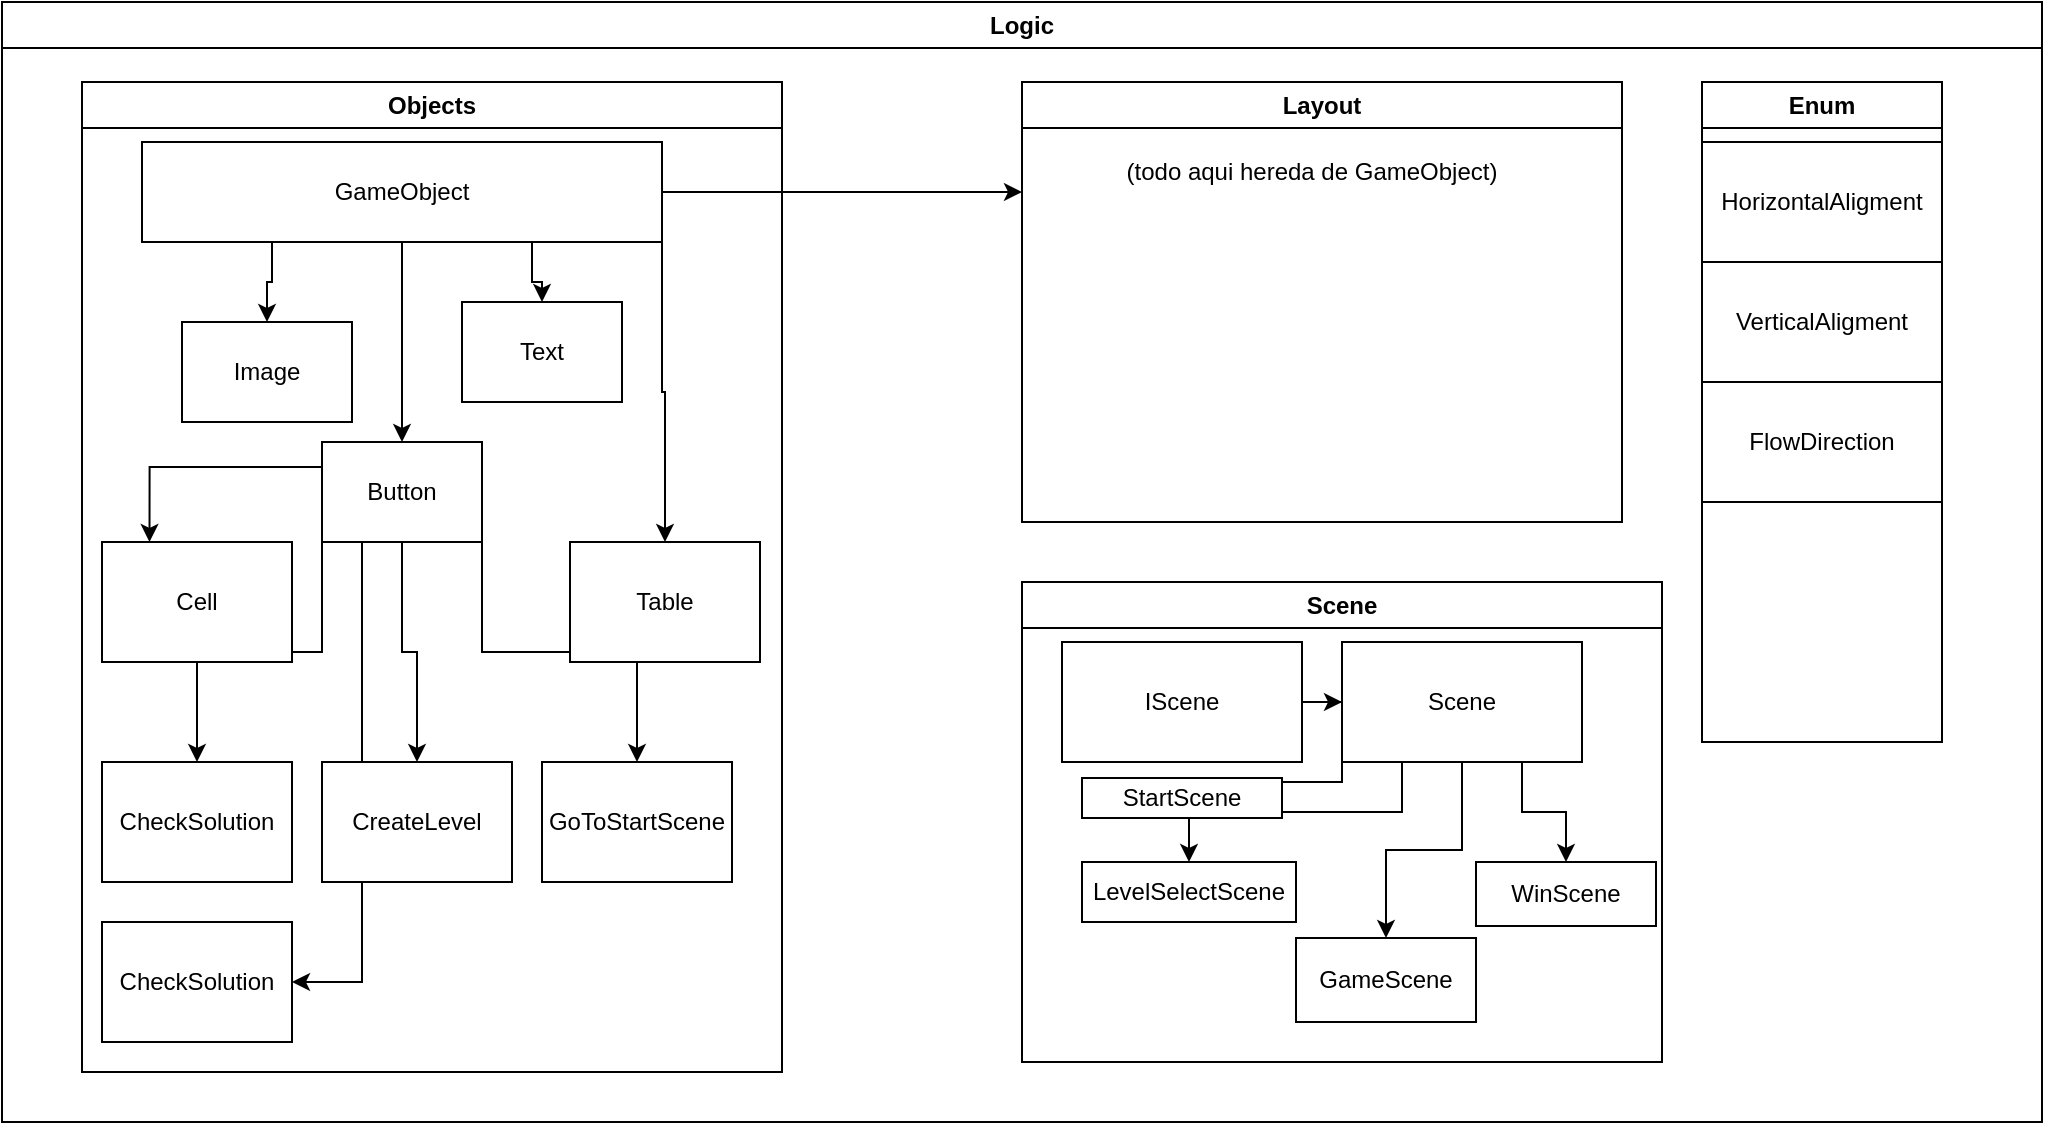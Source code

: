 <mxfile version="20.5.3" type="google"><diagram id="C5RBs43oDa-KdzZeNtuy" name="Page-1"><mxGraphModel grid="1" page="1" gridSize="10" guides="1" tooltips="1" connect="1" arrows="1" fold="1" pageScale="1" pageWidth="827" pageHeight="1169" math="0" shadow="0"><root><mxCell id="WIyWlLk6GJQsqaUBKTNV-0"/><mxCell id="WIyWlLk6GJQsqaUBKTNV-1" parent="WIyWlLk6GJQsqaUBKTNV-0"/><mxCell id="M0haU_cVs0vvVym0ZDuF-16" value="Logic" style="swimlane;whiteSpace=wrap;html=1;swimlaneLine=1;" vertex="1" parent="WIyWlLk6GJQsqaUBKTNV-1"><mxGeometry x="140" y="-448" width="1020" height="560" as="geometry"/></mxCell><mxCell id="M0haU_cVs0vvVym0ZDuF-20" value="Layout" style="swimlane;whiteSpace=wrap;html=1;startSize=23;" vertex="1" parent="M0haU_cVs0vvVym0ZDuF-16"><mxGeometry x="510" y="40" width="300" height="220" as="geometry"/></mxCell><mxCell id="M0haU_cVs0vvVym0ZDuF-158" value="(todo aqui hereda de GameObject)" style="text;html=1;strokeColor=none;fillColor=none;align=center;verticalAlign=middle;whiteSpace=wrap;rounded=0;" vertex="1" parent="M0haU_cVs0vvVym0ZDuF-20"><mxGeometry x="30" y="30" width="230" height="30" as="geometry"/></mxCell><mxCell id="M0haU_cVs0vvVym0ZDuF-104" value="Objects" style="swimlane;whiteSpace=wrap;html=1;" vertex="1" parent="M0haU_cVs0vvVym0ZDuF-16"><mxGeometry x="40" y="40" width="350" height="495" as="geometry"/></mxCell><mxCell id="M0haU_cVs0vvVym0ZDuF-153" style="edgeStyle=orthogonalEdgeStyle;rounded=0;orthogonalLoop=1;jettySize=auto;html=1;exitX=0.5;exitY=1;exitDx=0;exitDy=0;" edge="1" parent="M0haU_cVs0vvVym0ZDuF-104" source="M0haU_cVs0vvVym0ZDuF-149" target="M0haU_cVs0vvVym0ZDuF-151"><mxGeometry relative="1" as="geometry"/></mxCell><mxCell id="M0haU_cVs0vvVym0ZDuF-154" style="edgeStyle=orthogonalEdgeStyle;rounded=0;orthogonalLoop=1;jettySize=auto;html=1;exitX=0.25;exitY=1;exitDx=0;exitDy=0;" edge="1" parent="M0haU_cVs0vvVym0ZDuF-104" source="M0haU_cVs0vvVym0ZDuF-149" target="M0haU_cVs0vvVym0ZDuF-150"><mxGeometry relative="1" as="geometry"/></mxCell><mxCell id="M0haU_cVs0vvVym0ZDuF-155" style="edgeStyle=orthogonalEdgeStyle;rounded=0;orthogonalLoop=1;jettySize=auto;html=1;exitX=0.75;exitY=1;exitDx=0;exitDy=0;" edge="1" parent="M0haU_cVs0vvVym0ZDuF-104" source="M0haU_cVs0vvVym0ZDuF-149" target="M0haU_cVs0vvVym0ZDuF-152"><mxGeometry relative="1" as="geometry"/></mxCell><mxCell id="M0haU_cVs0vvVym0ZDuF-162" style="edgeStyle=orthogonalEdgeStyle;rounded=0;orthogonalLoop=1;jettySize=auto;html=1;exitX=1;exitY=1;exitDx=0;exitDy=0;" edge="1" parent="M0haU_cVs0vvVym0ZDuF-104" source="M0haU_cVs0vvVym0ZDuF-149" target="M0haU_cVs0vvVym0ZDuF-161"><mxGeometry relative="1" as="geometry"/></mxCell><mxCell id="M0haU_cVs0vvVym0ZDuF-149" value="GameObject" style="rounded=0;whiteSpace=wrap;html=1;" vertex="1" parent="M0haU_cVs0vvVym0ZDuF-104"><mxGeometry x="30" y="30" width="260" height="50" as="geometry"/></mxCell><mxCell id="M0haU_cVs0vvVym0ZDuF-150" value="Image" style="rounded=0;whiteSpace=wrap;html=1;" vertex="1" parent="M0haU_cVs0vvVym0ZDuF-104"><mxGeometry x="50" y="120" width="85" height="50" as="geometry"/></mxCell><mxCell id="M0haU_cVs0vvVym0ZDuF-165" style="edgeStyle=orthogonalEdgeStyle;rounded=0;orthogonalLoop=1;jettySize=auto;html=1;exitX=0;exitY=0.25;exitDx=0;exitDy=0;entryX=0.25;entryY=0;entryDx=0;entryDy=0;" edge="1" parent="M0haU_cVs0vvVym0ZDuF-104" source="M0haU_cVs0vvVym0ZDuF-151" target="M0haU_cVs0vvVym0ZDuF-156"><mxGeometry relative="1" as="geometry"/></mxCell><mxCell id="M0haU_cVs0vvVym0ZDuF-170" style="edgeStyle=orthogonalEdgeStyle;rounded=0;orthogonalLoop=1;jettySize=auto;html=1;exitX=0;exitY=1;exitDx=0;exitDy=0;" edge="1" parent="M0haU_cVs0vvVym0ZDuF-104" source="M0haU_cVs0vvVym0ZDuF-151" target="M0haU_cVs0vvVym0ZDuF-166"><mxGeometry relative="1" as="geometry"/></mxCell><mxCell id="M0haU_cVs0vvVym0ZDuF-171" style="edgeStyle=orthogonalEdgeStyle;rounded=0;orthogonalLoop=1;jettySize=auto;html=1;exitX=0.5;exitY=1;exitDx=0;exitDy=0;" edge="1" parent="M0haU_cVs0vvVym0ZDuF-104" source="M0haU_cVs0vvVym0ZDuF-151" target="M0haU_cVs0vvVym0ZDuF-167"><mxGeometry relative="1" as="geometry"/></mxCell><mxCell id="M0haU_cVs0vvVym0ZDuF-172" style="edgeStyle=orthogonalEdgeStyle;rounded=0;orthogonalLoop=1;jettySize=auto;html=1;exitX=1;exitY=1;exitDx=0;exitDy=0;entryX=0.5;entryY=0;entryDx=0;entryDy=0;" edge="1" parent="M0haU_cVs0vvVym0ZDuF-104" source="M0haU_cVs0vvVym0ZDuF-151" target="M0haU_cVs0vvVym0ZDuF-168"><mxGeometry relative="1" as="geometry"/></mxCell><mxCell id="M0haU_cVs0vvVym0ZDuF-173" style="edgeStyle=orthogonalEdgeStyle;rounded=0;orthogonalLoop=1;jettySize=auto;html=1;exitX=0.25;exitY=1;exitDx=0;exitDy=0;entryX=1;entryY=0.5;entryDx=0;entryDy=0;" edge="1" parent="M0haU_cVs0vvVym0ZDuF-104" source="M0haU_cVs0vvVym0ZDuF-151" target="M0haU_cVs0vvVym0ZDuF-169"><mxGeometry relative="1" as="geometry"/></mxCell><mxCell id="M0haU_cVs0vvVym0ZDuF-151" value="Button" style="rounded=0;whiteSpace=wrap;html=1;" vertex="1" parent="M0haU_cVs0vvVym0ZDuF-104"><mxGeometry x="120" y="180" width="80" height="50" as="geometry"/></mxCell><mxCell id="M0haU_cVs0vvVym0ZDuF-152" value="Text" style="rounded=0;whiteSpace=wrap;html=1;" vertex="1" parent="M0haU_cVs0vvVym0ZDuF-104"><mxGeometry x="190" y="110" width="80" height="50" as="geometry"/></mxCell><mxCell id="M0haU_cVs0vvVym0ZDuF-156" value="Cell" style="rounded=0;whiteSpace=wrap;html=1;" vertex="1" parent="M0haU_cVs0vvVym0ZDuF-104"><mxGeometry x="10" y="230" width="95" height="60" as="geometry"/></mxCell><mxCell id="M0haU_cVs0vvVym0ZDuF-161" value="Table" style="rounded=0;whiteSpace=wrap;html=1;" vertex="1" parent="M0haU_cVs0vvVym0ZDuF-104"><mxGeometry x="244" y="230" width="95" height="60" as="geometry"/></mxCell><mxCell id="M0haU_cVs0vvVym0ZDuF-166" value="CheckSolution" style="rounded=0;whiteSpace=wrap;html=1;" vertex="1" parent="M0haU_cVs0vvVym0ZDuF-104"><mxGeometry x="10" y="340" width="95" height="60" as="geometry"/></mxCell><mxCell id="M0haU_cVs0vvVym0ZDuF-167" value="CreateLevel" style="rounded=0;whiteSpace=wrap;html=1;" vertex="1" parent="M0haU_cVs0vvVym0ZDuF-104"><mxGeometry x="120" y="340" width="95" height="60" as="geometry"/></mxCell><mxCell id="M0haU_cVs0vvVym0ZDuF-168" value="GoToStartScene" style="rounded=0;whiteSpace=wrap;html=1;" vertex="1" parent="M0haU_cVs0vvVym0ZDuF-104"><mxGeometry x="230" y="340" width="95" height="60" as="geometry"/></mxCell><mxCell id="M0haU_cVs0vvVym0ZDuF-169" value="CheckSolution" style="rounded=0;whiteSpace=wrap;html=1;" vertex="1" parent="M0haU_cVs0vvVym0ZDuF-104"><mxGeometry x="10" y="420" width="95" height="60" as="geometry"/></mxCell><mxCell id="M0haU_cVs0vvVym0ZDuF-144" value="Scene" style="swimlane;whiteSpace=wrap;html=1;startSize=23;" vertex="1" parent="M0haU_cVs0vvVym0ZDuF-16"><mxGeometry x="510" y="290" width="320" height="240" as="geometry"/></mxCell><mxCell id="M0haU_cVs0vvVym0ZDuF-179" style="edgeStyle=orthogonalEdgeStyle;rounded=0;orthogonalLoop=1;jettySize=auto;html=1;exitX=1;exitY=0.5;exitDx=0;exitDy=0;" edge="1" parent="M0haU_cVs0vvVym0ZDuF-144" source="M0haU_cVs0vvVym0ZDuF-177" target="M0haU_cVs0vvVym0ZDuF-178"><mxGeometry relative="1" as="geometry"/></mxCell><mxCell id="M0haU_cVs0vvVym0ZDuF-177" value="IScene" style="rounded=0;whiteSpace=wrap;html=1;" vertex="1" parent="M0haU_cVs0vvVym0ZDuF-144"><mxGeometry x="20" y="30" width="120" height="60" as="geometry"/></mxCell><mxCell id="M0haU_cVs0vvVym0ZDuF-181" style="edgeStyle=orthogonalEdgeStyle;rounded=0;orthogonalLoop=1;jettySize=auto;html=1;exitX=0;exitY=1;exitDx=0;exitDy=0;entryX=0.5;entryY=0;entryDx=0;entryDy=0;" edge="1" parent="M0haU_cVs0vvVym0ZDuF-144" source="M0haU_cVs0vvVym0ZDuF-178" target="M0haU_cVs0vvVym0ZDuF-180"><mxGeometry relative="1" as="geometry"><Array as="points"><mxPoint x="160" y="100"/><mxPoint x="80" y="100"/></Array></mxGeometry></mxCell><mxCell id="M0haU_cVs0vvVym0ZDuF-183" style="edgeStyle=orthogonalEdgeStyle;rounded=0;orthogonalLoop=1;jettySize=auto;html=1;exitX=0.25;exitY=1;exitDx=0;exitDy=0;" edge="1" parent="M0haU_cVs0vvVym0ZDuF-144" source="M0haU_cVs0vvVym0ZDuF-178" target="M0haU_cVs0vvVym0ZDuF-182"><mxGeometry relative="1" as="geometry"/></mxCell><mxCell id="M0haU_cVs0vvVym0ZDuF-187" style="edgeStyle=orthogonalEdgeStyle;rounded=0;orthogonalLoop=1;jettySize=auto;html=1;exitX=0.5;exitY=1;exitDx=0;exitDy=0;" edge="1" parent="M0haU_cVs0vvVym0ZDuF-144" source="M0haU_cVs0vvVym0ZDuF-178" target="M0haU_cVs0vvVym0ZDuF-186"><mxGeometry relative="1" as="geometry"/></mxCell><mxCell id="YjaIbXyPXdjv6zmwdCKZ-1" style="edgeStyle=orthogonalEdgeStyle;rounded=0;orthogonalLoop=1;jettySize=auto;html=1;exitX=0.75;exitY=1;exitDx=0;exitDy=0;" edge="1" parent="M0haU_cVs0vvVym0ZDuF-144" source="M0haU_cVs0vvVym0ZDuF-178" target="YjaIbXyPXdjv6zmwdCKZ-0"><mxGeometry relative="1" as="geometry"/></mxCell><mxCell id="M0haU_cVs0vvVym0ZDuF-178" value="Scene" style="rounded=0;whiteSpace=wrap;html=1;" vertex="1" parent="M0haU_cVs0vvVym0ZDuF-144"><mxGeometry x="160" y="30" width="120" height="60" as="geometry"/></mxCell><mxCell id="M0haU_cVs0vvVym0ZDuF-180" value="StartScene" style="rounded=0;whiteSpace=wrap;html=1;" vertex="1" parent="M0haU_cVs0vvVym0ZDuF-144"><mxGeometry x="30" y="98" width="100" height="20" as="geometry"/></mxCell><mxCell id="M0haU_cVs0vvVym0ZDuF-182" value="LevelSelectScene" style="rounded=0;whiteSpace=wrap;html=1;" vertex="1" parent="M0haU_cVs0vvVym0ZDuF-144"><mxGeometry x="30" y="140" width="107" height="30" as="geometry"/></mxCell><mxCell id="M0haU_cVs0vvVym0ZDuF-186" value="GameScene" style="rounded=0;whiteSpace=wrap;html=1;" vertex="1" parent="M0haU_cVs0vvVym0ZDuF-144"><mxGeometry x="137" y="178" width="90" height="42" as="geometry"/></mxCell><mxCell id="YjaIbXyPXdjv6zmwdCKZ-0" value="WinScene" style="rounded=0;whiteSpace=wrap;html=1;" vertex="1" parent="M0haU_cVs0vvVym0ZDuF-144"><mxGeometry x="227" y="140" width="90" height="32" as="geometry"/></mxCell><mxCell id="M0haU_cVs0vvVym0ZDuF-157" style="edgeStyle=orthogonalEdgeStyle;rounded=0;orthogonalLoop=1;jettySize=auto;html=1;exitX=1;exitY=0.5;exitDx=0;exitDy=0;entryX=0;entryY=0.25;entryDx=0;entryDy=0;" edge="1" parent="M0haU_cVs0vvVym0ZDuF-16" source="M0haU_cVs0vvVym0ZDuF-149" target="M0haU_cVs0vvVym0ZDuF-20"><mxGeometry relative="1" as="geometry"/></mxCell><mxCell id="M0haU_cVs0vvVym0ZDuF-159" value="Enum" style="swimlane;whiteSpace=wrap;html=1;startSize=23;" vertex="1" parent="M0haU_cVs0vvVym0ZDuF-16"><mxGeometry x="850" y="40" width="120" height="330" as="geometry"/></mxCell><mxCell id="M0haU_cVs0vvVym0ZDuF-174" value="HorizontalAligment" style="rounded=0;whiteSpace=wrap;html=1;" vertex="1" parent="M0haU_cVs0vvVym0ZDuF-159"><mxGeometry y="30" width="120" height="60" as="geometry"/></mxCell><mxCell id="M0haU_cVs0vvVym0ZDuF-175" value="VerticalAligment" style="rounded=0;whiteSpace=wrap;html=1;" vertex="1" parent="M0haU_cVs0vvVym0ZDuF-159"><mxGeometry y="90" width="120" height="60" as="geometry"/></mxCell><mxCell id="M0haU_cVs0vvVym0ZDuF-176" value="FlowDirection" style="rounded=0;whiteSpace=wrap;html=1;" vertex="1" parent="M0haU_cVs0vvVym0ZDuF-159"><mxGeometry y="150" width="120" height="60" as="geometry"/></mxCell></root></mxGraphModel></diagram></mxfile>